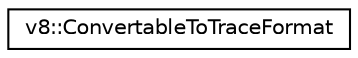 digraph "Graphical Class Hierarchy"
{
  edge [fontname="Helvetica",fontsize="10",labelfontname="Helvetica",labelfontsize="10"];
  node [fontname="Helvetica",fontsize="10",shape=record];
  rankdir="LR";
  Node1 [label="v8::ConvertableToTraceFormat",height=0.2,width=0.4,color="black", fillcolor="white", style="filled",URL="$classv8_1_1ConvertableToTraceFormat.html"];
}
